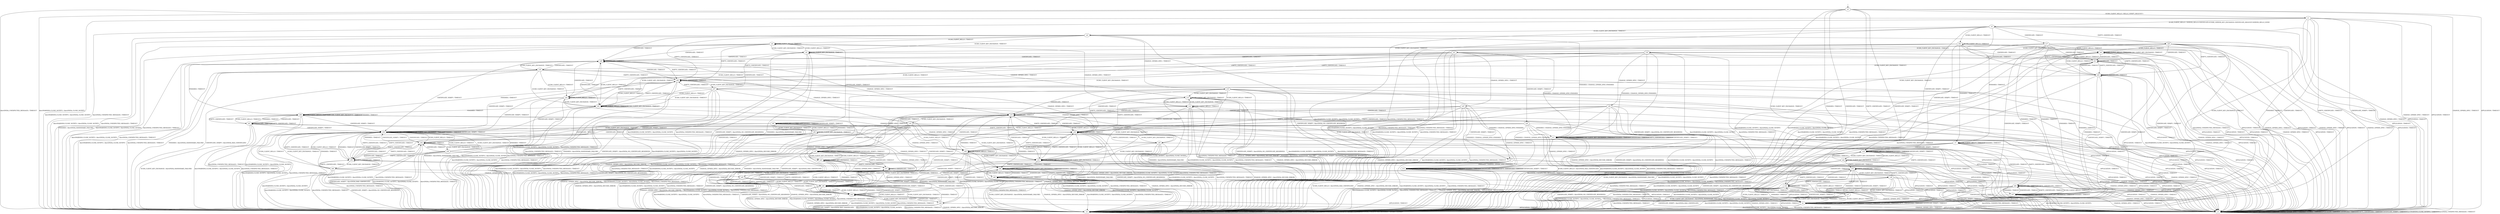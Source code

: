 digraph h8 {
s0 [label="s0"];
s1 [label="s1"];
s2 [label="s2"];
s3 [label="s3"];
s4 [label="s4"];
s5 [label="s5"];
s6 [label="s6"];
s7 [label="s7"];
s17 [label="s17"];
s18 [label="s18"];
s28 [label="s28"];
s62 [label="s62"];
s8 [label="s8"];
s9 [label="s9"];
s10 [label="s10"];
s11 [label="s11"];
s21 [label="s21"];
s22 [label="s22"];
s29 [label="s29"];
s32 [label="s32"];
s33 [label="s33"];
s34 [label="s34"];
s41 [label="s41"];
s47 [label="s47"];
s49 [label="s49"];
s51 [label="s51"];
s63 [label="s63"];
s64 [label="s64"];
s12 [label="s12"];
s13 [label="s13"];
s14 [label="s14"];
s15 [label="s15"];
s24 [label="s24"];
s25 [label="s25"];
s26 [label="s26"];
s30 [label="s30"];
s35 [label="s35"];
s37 [label="s37"];
s38 [label="s38"];
s39 [label="s39"];
s50 [label="s50"];
s52 [label="s52"];
s56 [label="s56"];
s57 [label="s57"];
s16 [label="s16"];
s19 [label="s19"];
s27 [label="s27"];
s31 [label="s31"];
s36 [label="s36"];
s40 [label="s40"];
s46 [label="s46"];
s53 [label="s53"];
s54 [label="s54"];
s55 [label="s55"];
s58 [label="s58"];
s61 [label="s61"];
s20 [label="s20"];
s23 [label="s23"];
s42 [label="s42"];
s43 [label="s43"];
s48 [label="s48"];
s59 [label="s59"];
s60 [label="s60"];
s44 [label="s44"];
s45 [label="s45"];
s0 -> s1 [label="ECDH_CLIENT_HELLO / HELLO_VERIFY_REQUEST+"];
s0 -> s2 [label="ECDH_CLIENT_KEY_EXCHANGE / TIMEOUT"];
s0 -> s3 [label="CHANGE_CIPHER_SPEC / TIMEOUT"];
s0 -> s2 [label="FINISHED / TIMEOUT"];
s0 -> s3 [label="APPLICATION / TIMEOUT"];
s0 -> s2 [label="CERTIFICATE / TIMEOUT"];
s0 -> s2 [label="EMPTY_CERTIFICATE / TIMEOUT"];
s0 -> s2 [label="CERTIFICATE_VERIFY / TIMEOUT"];
s0 -> s4 [label="Alert(WARNING,CLOSE_NOTIFY) / Alert(FATAL,CLOSE_NOTIFY)"];
s0 -> s4 [label="Alert(FATAL,UNEXPECTED_MESSAGE) / TIMEOUT"];
s1 -> s5 [label="ECDH_CLIENT_HELLO / SERVER_HELLO,CERTIFICATE,ECDHE_SERVER_KEY_EXCHANGE,CERTIFICATE_REQUEST,SERVER_HELLO_DONE"];
s1 -> s2 [label="ECDH_CLIENT_KEY_EXCHANGE / TIMEOUT"];
s1 -> s3 [label="CHANGE_CIPHER_SPEC / TIMEOUT"];
s1 -> s2 [label="FINISHED / TIMEOUT"];
s1 -> s3 [label="APPLICATION / TIMEOUT"];
s1 -> s2 [label="CERTIFICATE / TIMEOUT"];
s1 -> s2 [label="EMPTY_CERTIFICATE / TIMEOUT"];
s1 -> s2 [label="CERTIFICATE_VERIFY / TIMEOUT"];
s1 -> s4 [label="Alert(WARNING,CLOSE_NOTIFY) / Alert(FATAL,CLOSE_NOTIFY)"];
s1 -> s4 [label="Alert(FATAL,UNEXPECTED_MESSAGE) / TIMEOUT"];
s2 -> s2 [label="ECDH_CLIENT_HELLO / TIMEOUT"];
s2 -> s2 [label="ECDH_CLIENT_KEY_EXCHANGE / TIMEOUT"];
s2 -> s3 [label="CHANGE_CIPHER_SPEC / TIMEOUT"];
s2 -> s2 [label="FINISHED / TIMEOUT"];
s2 -> s3 [label="APPLICATION / TIMEOUT"];
s2 -> s2 [label="CERTIFICATE / TIMEOUT"];
s2 -> s2 [label="EMPTY_CERTIFICATE / TIMEOUT"];
s2 -> s2 [label="CERTIFICATE_VERIFY / TIMEOUT"];
s2 -> s4 [label="Alert(WARNING,CLOSE_NOTIFY) / Alert(FATAL,CLOSE_NOTIFY)"];
s2 -> s4 [label="Alert(FATAL,UNEXPECTED_MESSAGE) / TIMEOUT"];
s3 -> s3 [label="ECDH_CLIENT_HELLO / TIMEOUT"];
s3 -> s3 [label="ECDH_CLIENT_KEY_EXCHANGE / TIMEOUT"];
s3 -> s3 [label="CHANGE_CIPHER_SPEC / TIMEOUT"];
s3 -> s3 [label="FINISHED / TIMEOUT"];
s3 -> s3 [label="APPLICATION / TIMEOUT"];
s3 -> s3 [label="CERTIFICATE / TIMEOUT"];
s3 -> s3 [label="EMPTY_CERTIFICATE / TIMEOUT"];
s3 -> s3 [label="CERTIFICATE_VERIFY / TIMEOUT"];
s3 -> s3 [label="Alert(WARNING,CLOSE_NOTIFY) / TIMEOUT"];
s3 -> s3 [label="Alert(FATAL,UNEXPECTED_MESSAGE) / TIMEOUT"];
s4 -> s4 [label="ECDH_CLIENT_HELLO / SOCKET_CLOSED"];
s4 -> s4 [label="ECDH_CLIENT_KEY_EXCHANGE / SOCKET_CLOSED"];
s4 -> s4 [label="CHANGE_CIPHER_SPEC / SOCKET_CLOSED"];
s4 -> s4 [label="FINISHED / SOCKET_CLOSED"];
s4 -> s4 [label="APPLICATION / SOCKET_CLOSED"];
s4 -> s4 [label="CERTIFICATE / SOCKET_CLOSED"];
s4 -> s4 [label="EMPTY_CERTIFICATE / SOCKET_CLOSED"];
s4 -> s4 [label="CERTIFICATE_VERIFY / SOCKET_CLOSED"];
s4 -> s4 [label="Alert(WARNING,CLOSE_NOTIFY) / SOCKET_CLOSED"];
s4 -> s4 [label="Alert(FATAL,UNEXPECTED_MESSAGE) / SOCKET_CLOSED"];
s5 -> s62 [label="ECDH_CLIENT_HELLO / TIMEOUT"];
s5 -> s6 [label="ECDH_CLIENT_KEY_EXCHANGE / TIMEOUT"];
s5 -> s3 [label="CHANGE_CIPHER_SPEC / TIMEOUT"];
s5 -> s7 [label="FINISHED / TIMEOUT"];
s5 -> s3 [label="APPLICATION / TIMEOUT"];
s5 -> s17 [label="CERTIFICATE / TIMEOUT"];
s5 -> s28 [label="EMPTY_CERTIFICATE / TIMEOUT"];
s5 -> s18 [label="CERTIFICATE_VERIFY / TIMEOUT"];
s5 -> s4 [label="Alert(WARNING,CLOSE_NOTIFY) / Alert(FATAL,CLOSE_NOTIFY)"];
s5 -> s4 [label="Alert(FATAL,UNEXPECTED_MESSAGE) / TIMEOUT"];
s6 -> s8 [label="ECDH_CLIENT_HELLO / TIMEOUT"];
s6 -> s9 [label="ECDH_CLIENT_KEY_EXCHANGE / TIMEOUT"];
s6 -> s10 [label="CHANGE_CIPHER_SPEC / TIMEOUT"];
s6 -> s11 [label="FINISHED / CHANGE_CIPHER_SPEC,FINISHED"];
s6 -> s3 [label="APPLICATION / TIMEOUT"];
s6 -> s29 [label="CERTIFICATE / TIMEOUT"];
s6 -> s49 [label="EMPTY_CERTIFICATE / TIMEOUT"];
s6 -> s4 [label="CERTIFICATE_VERIFY / Alert(FATAL,NO_CERTIFICATE_RESERVED)"];
s6 -> s4 [label="Alert(WARNING,CLOSE_NOTIFY) / Alert(FATAL,CLOSE_NOTIFY)"];
s6 -> s4 [label="Alert(FATAL,UNEXPECTED_MESSAGE) / TIMEOUT"];
s7 -> s7 [label="ECDH_CLIENT_HELLO / TIMEOUT"];
s7 -> s4 [label="ECDH_CLIENT_KEY_EXCHANGE / Alert(FATAL,HANDSHAKE_FAILURE)"];
s7 -> s3 [label="CHANGE_CIPHER_SPEC / TIMEOUT"];
s7 -> s7 [label="FINISHED / TIMEOUT"];
s7 -> s3 [label="APPLICATION / TIMEOUT"];
s7 -> s64 [label="CERTIFICATE / TIMEOUT"];
s7 -> s64 [label="EMPTY_CERTIFICATE / TIMEOUT"];
s7 -> s18 [label="CERTIFICATE_VERIFY / TIMEOUT"];
s7 -> s4 [label="Alert(WARNING,CLOSE_NOTIFY) / Alert(FATAL,CLOSE_NOTIFY)"];
s7 -> s4 [label="Alert(FATAL,UNEXPECTED_MESSAGE) / TIMEOUT"];
s17 -> s41 [label="ECDH_CLIENT_HELLO / TIMEOUT"];
s17 -> s21 [label="ECDH_CLIENT_KEY_EXCHANGE / TIMEOUT"];
s17 -> s3 [label="CHANGE_CIPHER_SPEC / TIMEOUT"];
s17 -> s47 [label="FINISHED / TIMEOUT"];
s17 -> s3 [label="APPLICATION / TIMEOUT"];
s17 -> s51 [label="CERTIFICATE / TIMEOUT"];
s17 -> s63 [label="EMPTY_CERTIFICATE / TIMEOUT"];
s17 -> s2 [label="CERTIFICATE_VERIFY / TIMEOUT"];
s17 -> s4 [label="Alert(WARNING,CLOSE_NOTIFY) / Alert(FATAL,CLOSE_NOTIFY)"];
s17 -> s4 [label="Alert(FATAL,UNEXPECTED_MESSAGE) / TIMEOUT"];
s18 -> s18 [label="ECDH_CLIENT_HELLO / TIMEOUT"];
s18 -> s22 [label="ECDH_CLIENT_KEY_EXCHANGE / TIMEOUT"];
s18 -> s3 [label="CHANGE_CIPHER_SPEC / TIMEOUT"];
s18 -> s18 [label="FINISHED / TIMEOUT"];
s18 -> s3 [label="APPLICATION / TIMEOUT"];
s18 -> s32 [label="CERTIFICATE / TIMEOUT"];
s18 -> s33 [label="EMPTY_CERTIFICATE / TIMEOUT"];
s18 -> s18 [label="CERTIFICATE_VERIFY / TIMEOUT"];
s18 -> s4 [label="Alert(WARNING,CLOSE_NOTIFY) / Alert(FATAL,CLOSE_NOTIFY)"];
s18 -> s4 [label="Alert(FATAL,UNEXPECTED_MESSAGE) / TIMEOUT"];
s28 -> s41 [label="ECDH_CLIENT_HELLO / TIMEOUT"];
s28 -> s34 [label="ECDH_CLIENT_KEY_EXCHANGE / TIMEOUT"];
s28 -> s3 [label="CHANGE_CIPHER_SPEC / TIMEOUT"];
s28 -> s47 [label="FINISHED / TIMEOUT"];
s28 -> s3 [label="APPLICATION / TIMEOUT"];
s28 -> s51 [label="CERTIFICATE / TIMEOUT"];
s28 -> s63 [label="EMPTY_CERTIFICATE / TIMEOUT"];
s28 -> s2 [label="CERTIFICATE_VERIFY / TIMEOUT"];
s28 -> s4 [label="Alert(WARNING,CLOSE_NOTIFY) / Alert(FATAL,CLOSE_NOTIFY)"];
s28 -> s4 [label="Alert(FATAL,UNEXPECTED_MESSAGE) / TIMEOUT"];
s62 -> s62 [label="ECDH_CLIENT_HELLO / TIMEOUT"];
s62 -> s9 [label="ECDH_CLIENT_KEY_EXCHANGE / TIMEOUT"];
s62 -> s3 [label="CHANGE_CIPHER_SPEC / TIMEOUT"];
s62 -> s7 [label="FINISHED / TIMEOUT"];
s62 -> s3 [label="APPLICATION / TIMEOUT"];
s62 -> s51 [label="CERTIFICATE / TIMEOUT"];
s62 -> s63 [label="EMPTY_CERTIFICATE / TIMEOUT"];
s62 -> s18 [label="CERTIFICATE_VERIFY / TIMEOUT"];
s62 -> s4 [label="Alert(WARNING,CLOSE_NOTIFY) / Alert(FATAL,CLOSE_NOTIFY)"];
s62 -> s4 [label="Alert(FATAL,UNEXPECTED_MESSAGE) / TIMEOUT"];
s8 -> s8 [label="ECDH_CLIENT_HELLO / TIMEOUT"];
s8 -> s9 [label="ECDH_CLIENT_KEY_EXCHANGE / TIMEOUT"];
s8 -> s12 [label="CHANGE_CIPHER_SPEC / TIMEOUT"];
s8 -> s4 [label="FINISHED / Alert(FATAL,HANDSHAKE_FAILURE)"];
s8 -> s3 [label="APPLICATION / TIMEOUT"];
s8 -> s29 [label="CERTIFICATE / TIMEOUT"];
s8 -> s49 [label="EMPTY_CERTIFICATE / TIMEOUT"];
s8 -> s50 [label="CERTIFICATE_VERIFY / TIMEOUT"];
s8 -> s4 [label="Alert(WARNING,CLOSE_NOTIFY) / Alert(FATAL,CLOSE_NOTIFY)"];
s8 -> s4 [label="Alert(FATAL,UNEXPECTED_MESSAGE) / TIMEOUT"];
s9 -> s8 [label="ECDH_CLIENT_HELLO / TIMEOUT"];
s9 -> s9 [label="ECDH_CLIENT_KEY_EXCHANGE / TIMEOUT"];
s9 -> s13 [label="CHANGE_CIPHER_SPEC / TIMEOUT"];
s9 -> s4 [label="FINISHED / Alert(FATAL,HANDSHAKE_FAILURE)"];
s9 -> s3 [label="APPLICATION / TIMEOUT"];
s9 -> s29 [label="CERTIFICATE / TIMEOUT"];
s9 -> s49 [label="EMPTY_CERTIFICATE / TIMEOUT"];
s9 -> s4 [label="CERTIFICATE_VERIFY / Alert(FATAL,NO_CERTIFICATE_RESERVED)"];
s9 -> s4 [label="Alert(WARNING,CLOSE_NOTIFY) / Alert(FATAL,CLOSE_NOTIFY)"];
s9 -> s4 [label="Alert(FATAL,UNEXPECTED_MESSAGE) / TIMEOUT"];
s10 -> s12 [label="ECDH_CLIENT_HELLO / TIMEOUT"];
s10 -> s13 [label="ECDH_CLIENT_KEY_EXCHANGE / TIMEOUT"];
s10 -> s4 [label="CHANGE_CIPHER_SPEC / Alert(FATAL,DECODE_ERROR)"];
s10 -> s14 [label="FINISHED / CHANGE_CIPHER_SPEC,FINISHED"];
s10 -> s3 [label="APPLICATION / TIMEOUT"];
s10 -> s15 [label="CERTIFICATE / TIMEOUT"];
s10 -> s30 [label="EMPTY_CERTIFICATE / TIMEOUT"];
s10 -> s4 [label="CERTIFICATE_VERIFY / Alert(FATAL,NO_CERTIFICATE_RESERVED)"];
s10 -> s4 [label="Alert(WARNING,CLOSE_NOTIFY) / Alert(FATAL,CLOSE_NOTIFY)"];
s10 -> s4 [label="Alert(FATAL,UNEXPECTED_MESSAGE) / TIMEOUT"];
s11 -> s11 [label="ECDH_CLIENT_HELLO / TIMEOUT"];
s11 -> s11 [label="ECDH_CLIENT_KEY_EXCHANGE / TIMEOUT"];
s11 -> s14 [label="CHANGE_CIPHER_SPEC / TIMEOUT"];
s11 -> s11 [label="FINISHED / TIMEOUT"];
s11 -> s4 [label="APPLICATION / APPLICATION"];
s11 -> s11 [label="CERTIFICATE / TIMEOUT"];
s11 -> s11 [label="EMPTY_CERTIFICATE / TIMEOUT"];
s11 -> s11 [label="CERTIFICATE_VERIFY / TIMEOUT"];
s11 -> s4 [label="Alert(WARNING,CLOSE_NOTIFY) / Alert(FATAL,CLOSE_NOTIFY)"];
s11 -> s4 [label="Alert(FATAL,UNEXPECTED_MESSAGE) / TIMEOUT"];
s21 -> s24 [label="ECDH_CLIENT_HELLO / TIMEOUT"];
s21 -> s52 [label="ECDH_CLIENT_KEY_EXCHANGE / TIMEOUT"];
s21 -> s25 [label="CHANGE_CIPHER_SPEC / TIMEOUT"];
s21 -> s11 [label="FINISHED / CHANGE_CIPHER_SPEC,FINISHED"];
s21 -> s3 [label="APPLICATION / TIMEOUT"];
s21 -> s29 [label="CERTIFICATE / TIMEOUT"];
s21 -> s49 [label="EMPTY_CERTIFICATE / TIMEOUT"];
s21 -> s26 [label="CERTIFICATE_VERIFY / TIMEOUT"];
s21 -> s4 [label="Alert(WARNING,CLOSE_NOTIFY) / Alert(FATAL,CLOSE_NOTIFY)"];
s21 -> s4 [label="Alert(FATAL,UNEXPECTED_MESSAGE) / TIMEOUT"];
s22 -> s18 [label="ECDH_CLIENT_HELLO / TIMEOUT"];
s22 -> s22 [label="ECDH_CLIENT_KEY_EXCHANGE / TIMEOUT"];
s22 -> s3 [label="CHANGE_CIPHER_SPEC / TIMEOUT"];
s22 -> s18 [label="FINISHED / TIMEOUT"];
s22 -> s3 [label="APPLICATION / TIMEOUT"];
s22 -> s32 [label="CERTIFICATE / TIMEOUT"];
s22 -> s33 [label="EMPTY_CERTIFICATE / TIMEOUT"];
s22 -> s4 [label="CERTIFICATE_VERIFY / Alert(FATAL,NO_CERTIFICATE_RESERVED)"];
s22 -> s4 [label="Alert(WARNING,CLOSE_NOTIFY) / Alert(FATAL,CLOSE_NOTIFY)"];
s22 -> s4 [label="Alert(FATAL,UNEXPECTED_MESSAGE) / TIMEOUT"];
s29 -> s52 [label="ECDH_CLIENT_HELLO / TIMEOUT"];
s29 -> s35 [label="ECDH_CLIENT_KEY_EXCHANGE / TIMEOUT"];
s29 -> s15 [label="CHANGE_CIPHER_SPEC / TIMEOUT"];
s29 -> s56 [label="FINISHED / TIMEOUT"];
s29 -> s3 [label="APPLICATION / TIMEOUT"];
s29 -> s29 [label="CERTIFICATE / TIMEOUT"];
s29 -> s49 [label="EMPTY_CERTIFICATE / TIMEOUT"];
s29 -> s53 [label="CERTIFICATE_VERIFY / TIMEOUT"];
s29 -> s4 [label="Alert(WARNING,CLOSE_NOTIFY) / Alert(FATAL,CLOSE_NOTIFY)"];
s29 -> s4 [label="Alert(FATAL,UNEXPECTED_MESSAGE) / TIMEOUT"];
s32 -> s2 [label="ECDH_CLIENT_HELLO / TIMEOUT"];
s32 -> s37 [label="ECDH_CLIENT_KEY_EXCHANGE / TIMEOUT"];
s32 -> s3 [label="CHANGE_CIPHER_SPEC / TIMEOUT"];
s32 -> s2 [label="FINISHED / TIMEOUT"];
s32 -> s3 [label="APPLICATION / TIMEOUT"];
s32 -> s32 [label="CERTIFICATE / TIMEOUT"];
s32 -> s33 [label="EMPTY_CERTIFICATE / TIMEOUT"];
s32 -> s2 [label="CERTIFICATE_VERIFY / TIMEOUT"];
s32 -> s4 [label="Alert(WARNING,CLOSE_NOTIFY) / Alert(FATAL,CLOSE_NOTIFY)"];
s32 -> s4 [label="Alert(FATAL,UNEXPECTED_MESSAGE) / TIMEOUT"];
s33 -> s2 [label="ECDH_CLIENT_HELLO / TIMEOUT"];
s33 -> s38 [label="ECDH_CLIENT_KEY_EXCHANGE / TIMEOUT"];
s33 -> s3 [label="CHANGE_CIPHER_SPEC / TIMEOUT"];
s33 -> s2 [label="FINISHED / TIMEOUT"];
s33 -> s3 [label="APPLICATION / TIMEOUT"];
s33 -> s32 [label="CERTIFICATE / TIMEOUT"];
s33 -> s33 [label="EMPTY_CERTIFICATE / TIMEOUT"];
s33 -> s2 [label="CERTIFICATE_VERIFY / TIMEOUT"];
s33 -> s4 [label="Alert(WARNING,CLOSE_NOTIFY) / Alert(FATAL,CLOSE_NOTIFY)"];
s33 -> s4 [label="Alert(FATAL,UNEXPECTED_MESSAGE) / TIMEOUT"];
s34 -> s24 [label="ECDH_CLIENT_HELLO / TIMEOUT"];
s34 -> s52 [label="ECDH_CLIENT_KEY_EXCHANGE / TIMEOUT"];
s34 -> s39 [label="CHANGE_CIPHER_SPEC / TIMEOUT"];
s34 -> s11 [label="FINISHED / CHANGE_CIPHER_SPEC,FINISHED"];
s34 -> s3 [label="APPLICATION / TIMEOUT"];
s34 -> s29 [label="CERTIFICATE / TIMEOUT"];
s34 -> s49 [label="EMPTY_CERTIFICATE / TIMEOUT"];
s34 -> s4 [label="CERTIFICATE_VERIFY / Alert(FATAL,NO_CERTIFICATE_RESERVED)"];
s34 -> s4 [label="Alert(WARNING,CLOSE_NOTIFY) / Alert(FATAL,CLOSE_NOTIFY)"];
s34 -> s4 [label="Alert(FATAL,UNEXPECTED_MESSAGE) / TIMEOUT"];
s41 -> s41 [label="ECDH_CLIENT_HELLO / TIMEOUT"];
s41 -> s41 [label="ECDH_CLIENT_KEY_EXCHANGE / TIMEOUT"];
s41 -> s3 [label="CHANGE_CIPHER_SPEC / TIMEOUT"];
s41 -> s47 [label="FINISHED / TIMEOUT"];
s41 -> s3 [label="APPLICATION / TIMEOUT"];
s41 -> s51 [label="CERTIFICATE / TIMEOUT"];
s41 -> s63 [label="EMPTY_CERTIFICATE / TIMEOUT"];
s41 -> s2 [label="CERTIFICATE_VERIFY / TIMEOUT"];
s41 -> s4 [label="Alert(WARNING,CLOSE_NOTIFY) / Alert(FATAL,CLOSE_NOTIFY)"];
s41 -> s4 [label="Alert(FATAL,UNEXPECTED_MESSAGE) / TIMEOUT"];
s47 -> s47 [label="ECDH_CLIENT_HELLO / TIMEOUT"];
s47 -> s47 [label="ECDH_CLIENT_KEY_EXCHANGE / TIMEOUT"];
s47 -> s3 [label="CHANGE_CIPHER_SPEC / TIMEOUT"];
s47 -> s47 [label="FINISHED / TIMEOUT"];
s47 -> s3 [label="APPLICATION / TIMEOUT"];
s47 -> s64 [label="CERTIFICATE / TIMEOUT"];
s47 -> s64 [label="EMPTY_CERTIFICATE / TIMEOUT"];
s47 -> s2 [label="CERTIFICATE_VERIFY / TIMEOUT"];
s47 -> s4 [label="Alert(WARNING,CLOSE_NOTIFY) / Alert(FATAL,CLOSE_NOTIFY)"];
s47 -> s4 [label="Alert(FATAL,UNEXPECTED_MESSAGE) / TIMEOUT"];
s49 -> s52 [label="ECDH_CLIENT_HELLO / TIMEOUT"];
s49 -> s57 [label="ECDH_CLIENT_KEY_EXCHANGE / TIMEOUT"];
s49 -> s30 [label="CHANGE_CIPHER_SPEC / TIMEOUT"];
s49 -> s56 [label="FINISHED / TIMEOUT"];
s49 -> s3 [label="APPLICATION / TIMEOUT"];
s49 -> s29 [label="CERTIFICATE / TIMEOUT"];
s49 -> s49 [label="EMPTY_CERTIFICATE / TIMEOUT"];
s49 -> s53 [label="CERTIFICATE_VERIFY / TIMEOUT"];
s49 -> s4 [label="Alert(WARNING,CLOSE_NOTIFY) / Alert(FATAL,CLOSE_NOTIFY)"];
s49 -> s4 [label="Alert(FATAL,UNEXPECTED_MESSAGE) / TIMEOUT"];
s51 -> s41 [label="ECDH_CLIENT_HELLO / TIMEOUT"];
s51 -> s35 [label="ECDH_CLIENT_KEY_EXCHANGE / TIMEOUT"];
s51 -> s3 [label="CHANGE_CIPHER_SPEC / TIMEOUT"];
s51 -> s47 [label="FINISHED / TIMEOUT"];
s51 -> s3 [label="APPLICATION / TIMEOUT"];
s51 -> s51 [label="CERTIFICATE / TIMEOUT"];
s51 -> s63 [label="EMPTY_CERTIFICATE / TIMEOUT"];
s51 -> s2 [label="CERTIFICATE_VERIFY / TIMEOUT"];
s51 -> s4 [label="Alert(WARNING,CLOSE_NOTIFY) / Alert(FATAL,CLOSE_NOTIFY)"];
s51 -> s4 [label="Alert(FATAL,UNEXPECTED_MESSAGE) / TIMEOUT"];
s63 -> s41 [label="ECDH_CLIENT_HELLO / TIMEOUT"];
s63 -> s57 [label="ECDH_CLIENT_KEY_EXCHANGE / TIMEOUT"];
s63 -> s3 [label="CHANGE_CIPHER_SPEC / TIMEOUT"];
s63 -> s47 [label="FINISHED / TIMEOUT"];
s63 -> s3 [label="APPLICATION / TIMEOUT"];
s63 -> s51 [label="CERTIFICATE / TIMEOUT"];
s63 -> s63 [label="EMPTY_CERTIFICATE / TIMEOUT"];
s63 -> s2 [label="CERTIFICATE_VERIFY / TIMEOUT"];
s63 -> s4 [label="Alert(WARNING,CLOSE_NOTIFY) / Alert(FATAL,CLOSE_NOTIFY)"];
s63 -> s4 [label="Alert(FATAL,UNEXPECTED_MESSAGE) / TIMEOUT"];
s64 -> s47 [label="ECDH_CLIENT_HELLO / TIMEOUT"];
s64 -> s4 [label="ECDH_CLIENT_KEY_EXCHANGE / Alert(FATAL,HANDSHAKE_FAILURE)"];
s64 -> s3 [label="CHANGE_CIPHER_SPEC / TIMEOUT"];
s64 -> s47 [label="FINISHED / TIMEOUT"];
s64 -> s3 [label="APPLICATION / TIMEOUT"];
s64 -> s64 [label="CERTIFICATE / TIMEOUT"];
s64 -> s64 [label="EMPTY_CERTIFICATE / TIMEOUT"];
s64 -> s2 [label="CERTIFICATE_VERIFY / TIMEOUT"];
s64 -> s4 [label="Alert(WARNING,CLOSE_NOTIFY) / Alert(FATAL,CLOSE_NOTIFY)"];
s64 -> s4 [label="Alert(FATAL,UNEXPECTED_MESSAGE) / TIMEOUT"];
s12 -> s12 [label="ECDH_CLIENT_HELLO / TIMEOUT"];
s12 -> s13 [label="ECDH_CLIENT_KEY_EXCHANGE / TIMEOUT"];
s12 -> s4 [label="CHANGE_CIPHER_SPEC / Alert(FATAL,DECODE_ERROR)"];
s12 -> s4 [label="FINISHED / Alert(FATAL,HANDSHAKE_FAILURE)"];
s12 -> s3 [label="APPLICATION / TIMEOUT"];
s12 -> s15 [label="CERTIFICATE / TIMEOUT"];
s12 -> s30 [label="EMPTY_CERTIFICATE / TIMEOUT"];
s12 -> s19 [label="CERTIFICATE_VERIFY / TIMEOUT"];
s12 -> s4 [label="Alert(WARNING,CLOSE_NOTIFY) / Alert(FATAL,CLOSE_NOTIFY)"];
s12 -> s4 [label="Alert(FATAL,UNEXPECTED_MESSAGE) / TIMEOUT"];
s13 -> s12 [label="ECDH_CLIENT_HELLO / TIMEOUT"];
s13 -> s13 [label="ECDH_CLIENT_KEY_EXCHANGE / TIMEOUT"];
s13 -> s4 [label="CHANGE_CIPHER_SPEC / Alert(FATAL,DECODE_ERROR)"];
s13 -> s4 [label="FINISHED / Alert(FATAL,HANDSHAKE_FAILURE)"];
s13 -> s3 [label="APPLICATION / TIMEOUT"];
s13 -> s15 [label="CERTIFICATE / TIMEOUT"];
s13 -> s30 [label="EMPTY_CERTIFICATE / TIMEOUT"];
s13 -> s4 [label="CERTIFICATE_VERIFY / Alert(FATAL,NO_CERTIFICATE_RESERVED)"];
s13 -> s4 [label="Alert(WARNING,CLOSE_NOTIFY) / Alert(FATAL,CLOSE_NOTIFY)"];
s13 -> s4 [label="Alert(FATAL,UNEXPECTED_MESSAGE) / TIMEOUT"];
s14 -> s14 [label="ECDH_CLIENT_HELLO / TIMEOUT"];
s14 -> s14 [label="ECDH_CLIENT_KEY_EXCHANGE / TIMEOUT"];
s14 -> s4 [label="CHANGE_CIPHER_SPEC / Alert(FATAL,DECODE_ERROR)"];
s14 -> s14 [label="FINISHED / TIMEOUT"];
s14 -> s4 [label="APPLICATION / APPLICATION"];
s14 -> s14 [label="CERTIFICATE / TIMEOUT"];
s14 -> s14 [label="EMPTY_CERTIFICATE / TIMEOUT"];
s14 -> s14 [label="CERTIFICATE_VERIFY / TIMEOUT"];
s14 -> s4 [label="Alert(WARNING,CLOSE_NOTIFY) / Alert(FATAL,CLOSE_NOTIFY)"];
s14 -> s4 [label="Alert(FATAL,UNEXPECTED_MESSAGE) / TIMEOUT"];
s15 -> s31 [label="ECDH_CLIENT_HELLO / TIMEOUT"];
s15 -> s16 [label="ECDH_CLIENT_KEY_EXCHANGE / TIMEOUT"];
s15 -> s4 [label="CHANGE_CIPHER_SPEC / Alert(FATAL,DECODE_ERROR)"];
s15 -> s46 [label="FINISHED / TIMEOUT"];
s15 -> s3 [label="APPLICATION / TIMEOUT"];
s15 -> s15 [label="CERTIFICATE / TIMEOUT"];
s15 -> s30 [label="EMPTY_CERTIFICATE / TIMEOUT"];
s15 -> s40 [label="CERTIFICATE_VERIFY / TIMEOUT"];
s15 -> s4 [label="Alert(WARNING,CLOSE_NOTIFY) / Alert(FATAL,CLOSE_NOTIFY)"];
s15 -> s4 [label="Alert(FATAL,UNEXPECTED_MESSAGE) / TIMEOUT"];
s24 -> s24 [label="ECDH_CLIENT_HELLO / TIMEOUT"];
s24 -> s52 [label="ECDH_CLIENT_KEY_EXCHANGE / TIMEOUT"];
s24 -> s20 [label="CHANGE_CIPHER_SPEC / TIMEOUT"];
s24 -> s4 [label="FINISHED / Alert(FATAL,HANDSHAKE_FAILURE)"];
s24 -> s3 [label="APPLICATION / TIMEOUT"];
s24 -> s29 [label="CERTIFICATE / TIMEOUT"];
s24 -> s49 [label="EMPTY_CERTIFICATE / TIMEOUT"];
s24 -> s53 [label="CERTIFICATE_VERIFY / TIMEOUT"];
s24 -> s4 [label="Alert(WARNING,CLOSE_NOTIFY) / Alert(FATAL,CLOSE_NOTIFY)"];
s24 -> s4 [label="Alert(FATAL,UNEXPECTED_MESSAGE) / TIMEOUT"];
s25 -> s20 [label="ECDH_CLIENT_HELLO / TIMEOUT"];
s25 -> s31 [label="ECDH_CLIENT_KEY_EXCHANGE / TIMEOUT"];
s25 -> s4 [label="CHANGE_CIPHER_SPEC / Alert(FATAL,DECODE_ERROR)"];
s25 -> s14 [label="FINISHED / CHANGE_CIPHER_SPEC,FINISHED"];
s25 -> s3 [label="APPLICATION / TIMEOUT"];
s25 -> s15 [label="CERTIFICATE / TIMEOUT"];
s25 -> s30 [label="EMPTY_CERTIFICATE / TIMEOUT"];
s25 -> s27 [label="CERTIFICATE_VERIFY / TIMEOUT"];
s25 -> s4 [label="Alert(WARNING,CLOSE_NOTIFY) / Alert(FATAL,CLOSE_NOTIFY)"];
s25 -> s4 [label="Alert(FATAL,UNEXPECTED_MESSAGE) / TIMEOUT"];
s26 -> s4 [label="ECDH_CLIENT_HELLO / Alert(FATAL,BAD_CERTIFICATE)"];
s26 -> s53 [label="ECDH_CLIENT_KEY_EXCHANGE / TIMEOUT"];
s26 -> s27 [label="CHANGE_CIPHER_SPEC / TIMEOUT"];
s26 -> s11 [label="FINISHED / CHANGE_CIPHER_SPEC,FINISHED"];
s26 -> s3 [label="APPLICATION / TIMEOUT"];
s26 -> s54 [label="CERTIFICATE / TIMEOUT"];
s26 -> s55 [label="EMPTY_CERTIFICATE / TIMEOUT"];
s26 -> s53 [label="CERTIFICATE_VERIFY / TIMEOUT"];
s26 -> s4 [label="Alert(WARNING,CLOSE_NOTIFY) / Alert(FATAL,CLOSE_NOTIFY)"];
s26 -> s4 [label="Alert(FATAL,UNEXPECTED_MESSAGE) / TIMEOUT"];
s30 -> s31 [label="ECDH_CLIENT_HELLO / TIMEOUT"];
s30 -> s36 [label="ECDH_CLIENT_KEY_EXCHANGE / TIMEOUT"];
s30 -> s4 [label="CHANGE_CIPHER_SPEC / Alert(FATAL,DECODE_ERROR)"];
s30 -> s46 [label="FINISHED / TIMEOUT"];
s30 -> s3 [label="APPLICATION / TIMEOUT"];
s30 -> s15 [label="CERTIFICATE / TIMEOUT"];
s30 -> s30 [label="EMPTY_CERTIFICATE / TIMEOUT"];
s30 -> s40 [label="CERTIFICATE_VERIFY / TIMEOUT"];
s30 -> s4 [label="Alert(WARNING,CLOSE_NOTIFY) / Alert(FATAL,CLOSE_NOTIFY)"];
s30 -> s4 [label="Alert(FATAL,UNEXPECTED_MESSAGE) / TIMEOUT"];
s35 -> s24 [label="ECDH_CLIENT_HELLO / TIMEOUT"];
s35 -> s52 [label="ECDH_CLIENT_KEY_EXCHANGE / TIMEOUT"];
s35 -> s16 [label="CHANGE_CIPHER_SPEC / TIMEOUT"];
s35 -> s4 [label="FINISHED / Alert(FATAL,HANDSHAKE_FAILURE)"];
s35 -> s3 [label="APPLICATION / TIMEOUT"];
s35 -> s29 [label="CERTIFICATE / TIMEOUT"];
s35 -> s49 [label="EMPTY_CERTIFICATE / TIMEOUT"];
s35 -> s4 [label="CERTIFICATE_VERIFY / Alert(FATAL,BAD_CERTIFICATE)"];
s35 -> s4 [label="Alert(WARNING,CLOSE_NOTIFY) / Alert(FATAL,CLOSE_NOTIFY)"];
s35 -> s4 [label="Alert(FATAL,UNEXPECTED_MESSAGE) / TIMEOUT"];
s37 -> s2 [label="ECDH_CLIENT_HELLO / TIMEOUT"];
s37 -> s2 [label="ECDH_CLIENT_KEY_EXCHANGE / TIMEOUT"];
s37 -> s3 [label="CHANGE_CIPHER_SPEC / TIMEOUT"];
s37 -> s2 [label="FINISHED / TIMEOUT"];
s37 -> s3 [label="APPLICATION / TIMEOUT"];
s37 -> s32 [label="CERTIFICATE / TIMEOUT"];
s37 -> s33 [label="EMPTY_CERTIFICATE / TIMEOUT"];
s37 -> s4 [label="CERTIFICATE_VERIFY / Alert(FATAL,BAD_CERTIFICATE)"];
s37 -> s4 [label="Alert(WARNING,CLOSE_NOTIFY) / Alert(FATAL,CLOSE_NOTIFY)"];
s37 -> s4 [label="Alert(FATAL,UNEXPECTED_MESSAGE) / TIMEOUT"];
s38 -> s2 [label="ECDH_CLIENT_HELLO / TIMEOUT"];
s38 -> s2 [label="ECDH_CLIENT_KEY_EXCHANGE / TIMEOUT"];
s38 -> s3 [label="CHANGE_CIPHER_SPEC / TIMEOUT"];
s38 -> s2 [label="FINISHED / TIMEOUT"];
s38 -> s3 [label="APPLICATION / TIMEOUT"];
s38 -> s32 [label="CERTIFICATE / TIMEOUT"];
s38 -> s33 [label="EMPTY_CERTIFICATE / TIMEOUT"];
s38 -> s4 [label="CERTIFICATE_VERIFY / Alert(FATAL,NO_CERTIFICATE_RESERVED)"];
s38 -> s4 [label="Alert(WARNING,CLOSE_NOTIFY) / Alert(FATAL,CLOSE_NOTIFY)"];
s38 -> s4 [label="Alert(FATAL,UNEXPECTED_MESSAGE) / TIMEOUT"];
s39 -> s20 [label="ECDH_CLIENT_HELLO / TIMEOUT"];
s39 -> s31 [label="ECDH_CLIENT_KEY_EXCHANGE / TIMEOUT"];
s39 -> s4 [label="CHANGE_CIPHER_SPEC / Alert(FATAL,DECODE_ERROR)"];
s39 -> s14 [label="FINISHED / CHANGE_CIPHER_SPEC,FINISHED"];
s39 -> s3 [label="APPLICATION / TIMEOUT"];
s39 -> s15 [label="CERTIFICATE / TIMEOUT"];
s39 -> s30 [label="EMPTY_CERTIFICATE / TIMEOUT"];
s39 -> s4 [label="CERTIFICATE_VERIFY / Alert(FATAL,NO_CERTIFICATE_RESERVED)"];
s39 -> s4 [label="Alert(WARNING,CLOSE_NOTIFY) / Alert(FATAL,CLOSE_NOTIFY)"];
s39 -> s4 [label="Alert(FATAL,UNEXPECTED_MESSAGE) / TIMEOUT"];
s50 -> s50 [label="ECDH_CLIENT_HELLO / TIMEOUT"];
s50 -> s58 [label="ECDH_CLIENT_KEY_EXCHANGE / TIMEOUT"];
s50 -> s19 [label="CHANGE_CIPHER_SPEC / TIMEOUT"];
s50 -> s50 [label="FINISHED / TIMEOUT"];
s50 -> s3 [label="APPLICATION / TIMEOUT"];
s50 -> s54 [label="CERTIFICATE / TIMEOUT"];
s50 -> s55 [label="EMPTY_CERTIFICATE / TIMEOUT"];
s50 -> s50 [label="CERTIFICATE_VERIFY / TIMEOUT"];
s50 -> s4 [label="Alert(WARNING,CLOSE_NOTIFY) / Alert(FATAL,CLOSE_NOTIFY)"];
s50 -> s4 [label="Alert(FATAL,UNEXPECTED_MESSAGE) / TIMEOUT"];
s52 -> s52 [label="ECDH_CLIENT_HELLO / TIMEOUT"];
s52 -> s52 [label="ECDH_CLIENT_KEY_EXCHANGE / TIMEOUT"];
s52 -> s31 [label="CHANGE_CIPHER_SPEC / TIMEOUT"];
s52 -> s56 [label="FINISHED / TIMEOUT"];
s52 -> s3 [label="APPLICATION / TIMEOUT"];
s52 -> s29 [label="CERTIFICATE / TIMEOUT"];
s52 -> s49 [label="EMPTY_CERTIFICATE / TIMEOUT"];
s52 -> s53 [label="CERTIFICATE_VERIFY / TIMEOUT"];
s52 -> s4 [label="Alert(WARNING,CLOSE_NOTIFY) / Alert(FATAL,CLOSE_NOTIFY)"];
s52 -> s4 [label="Alert(FATAL,UNEXPECTED_MESSAGE) / TIMEOUT"];
s56 -> s56 [label="ECDH_CLIENT_HELLO / TIMEOUT"];
s56 -> s56 [label="ECDH_CLIENT_KEY_EXCHANGE / TIMEOUT"];
s56 -> s46 [label="CHANGE_CIPHER_SPEC / TIMEOUT"];
s56 -> s56 [label="FINISHED / TIMEOUT"];
s56 -> s3 [label="APPLICATION / TIMEOUT"];
s56 -> s61 [label="CERTIFICATE / TIMEOUT"];
s56 -> s61 [label="EMPTY_CERTIFICATE / TIMEOUT"];
s56 -> s53 [label="CERTIFICATE_VERIFY / TIMEOUT"];
s56 -> s4 [label="Alert(WARNING,CLOSE_NOTIFY) / Alert(FATAL,CLOSE_NOTIFY)"];
s56 -> s4 [label="Alert(FATAL,UNEXPECTED_MESSAGE) / TIMEOUT"];
s57 -> s24 [label="ECDH_CLIENT_HELLO / TIMEOUT"];
s57 -> s52 [label="ECDH_CLIENT_KEY_EXCHANGE / TIMEOUT"];
s57 -> s36 [label="CHANGE_CIPHER_SPEC / TIMEOUT"];
s57 -> s4 [label="FINISHED / Alert(FATAL,HANDSHAKE_FAILURE)"];
s57 -> s3 [label="APPLICATION / TIMEOUT"];
s57 -> s29 [label="CERTIFICATE / TIMEOUT"];
s57 -> s49 [label="EMPTY_CERTIFICATE / TIMEOUT"];
s57 -> s4 [label="CERTIFICATE_VERIFY / Alert(FATAL,NO_CERTIFICATE_RESERVED)"];
s57 -> s4 [label="Alert(WARNING,CLOSE_NOTIFY) / Alert(FATAL,CLOSE_NOTIFY)"];
s57 -> s4 [label="Alert(FATAL,UNEXPECTED_MESSAGE) / TIMEOUT"];
s16 -> s20 [label="ECDH_CLIENT_HELLO / TIMEOUT"];
s16 -> s31 [label="ECDH_CLIENT_KEY_EXCHANGE / TIMEOUT"];
s16 -> s4 [label="CHANGE_CIPHER_SPEC / Alert(FATAL,DECODE_ERROR)"];
s16 -> s4 [label="FINISHED / Alert(FATAL,HANDSHAKE_FAILURE)"];
s16 -> s3 [label="APPLICATION / TIMEOUT"];
s16 -> s15 [label="CERTIFICATE / TIMEOUT"];
s16 -> s30 [label="EMPTY_CERTIFICATE / TIMEOUT"];
s16 -> s4 [label="CERTIFICATE_VERIFY / Alert(FATAL,BAD_CERTIFICATE)"];
s16 -> s4 [label="Alert(WARNING,CLOSE_NOTIFY) / Alert(FATAL,CLOSE_NOTIFY)"];
s16 -> s4 [label="Alert(FATAL,UNEXPECTED_MESSAGE) / TIMEOUT"];
s19 -> s19 [label="ECDH_CLIENT_HELLO / TIMEOUT"];
s19 -> s23 [label="ECDH_CLIENT_KEY_EXCHANGE / TIMEOUT"];
s19 -> s4 [label="CHANGE_CIPHER_SPEC / Alert(FATAL,DECODE_ERROR)"];
s19 -> s19 [label="FINISHED / TIMEOUT"];
s19 -> s3 [label="APPLICATION / TIMEOUT"];
s19 -> s42 [label="CERTIFICATE / TIMEOUT"];
s19 -> s43 [label="EMPTY_CERTIFICATE / TIMEOUT"];
s19 -> s19 [label="CERTIFICATE_VERIFY / TIMEOUT"];
s19 -> s4 [label="Alert(WARNING,CLOSE_NOTIFY) / Alert(FATAL,CLOSE_NOTIFY)"];
s19 -> s4 [label="Alert(FATAL,UNEXPECTED_MESSAGE) / TIMEOUT"];
s27 -> s4 [label="ECDH_CLIENT_HELLO / Alert(FATAL,BAD_CERTIFICATE)"];
s27 -> s40 [label="ECDH_CLIENT_KEY_EXCHANGE / TIMEOUT"];
s27 -> s4 [label="CHANGE_CIPHER_SPEC / Alert(FATAL,DECODE_ERROR)"];
s27 -> s14 [label="FINISHED / CHANGE_CIPHER_SPEC,FINISHED"];
s27 -> s3 [label="APPLICATION / TIMEOUT"];
s27 -> s42 [label="CERTIFICATE / TIMEOUT"];
s27 -> s43 [label="EMPTY_CERTIFICATE / TIMEOUT"];
s27 -> s40 [label="CERTIFICATE_VERIFY / TIMEOUT"];
s27 -> s4 [label="Alert(WARNING,CLOSE_NOTIFY) / Alert(FATAL,CLOSE_NOTIFY)"];
s27 -> s4 [label="Alert(FATAL,UNEXPECTED_MESSAGE) / TIMEOUT"];
s31 -> s31 [label="ECDH_CLIENT_HELLO / TIMEOUT"];
s31 -> s31 [label="ECDH_CLIENT_KEY_EXCHANGE / TIMEOUT"];
s31 -> s4 [label="CHANGE_CIPHER_SPEC / Alert(FATAL,DECODE_ERROR)"];
s31 -> s46 [label="FINISHED / TIMEOUT"];
s31 -> s3 [label="APPLICATION / TIMEOUT"];
s31 -> s15 [label="CERTIFICATE / TIMEOUT"];
s31 -> s30 [label="EMPTY_CERTIFICATE / TIMEOUT"];
s31 -> s40 [label="CERTIFICATE_VERIFY / TIMEOUT"];
s31 -> s4 [label="Alert(WARNING,CLOSE_NOTIFY) / Alert(FATAL,CLOSE_NOTIFY)"];
s31 -> s4 [label="Alert(FATAL,UNEXPECTED_MESSAGE) / TIMEOUT"];
s36 -> s20 [label="ECDH_CLIENT_HELLO / TIMEOUT"];
s36 -> s31 [label="ECDH_CLIENT_KEY_EXCHANGE / TIMEOUT"];
s36 -> s4 [label="CHANGE_CIPHER_SPEC / Alert(FATAL,DECODE_ERROR)"];
s36 -> s4 [label="FINISHED / Alert(FATAL,HANDSHAKE_FAILURE)"];
s36 -> s3 [label="APPLICATION / TIMEOUT"];
s36 -> s15 [label="CERTIFICATE / TIMEOUT"];
s36 -> s30 [label="EMPTY_CERTIFICATE / TIMEOUT"];
s36 -> s4 [label="CERTIFICATE_VERIFY / Alert(FATAL,NO_CERTIFICATE_RESERVED)"];
s36 -> s4 [label="Alert(WARNING,CLOSE_NOTIFY) / Alert(FATAL,CLOSE_NOTIFY)"];
s36 -> s4 [label="Alert(FATAL,UNEXPECTED_MESSAGE) / TIMEOUT"];
s40 -> s40 [label="ECDH_CLIENT_HELLO / TIMEOUT"];
s40 -> s40 [label="ECDH_CLIENT_KEY_EXCHANGE / TIMEOUT"];
s40 -> s4 [label="CHANGE_CIPHER_SPEC / Alert(FATAL,DECODE_ERROR)"];
s40 -> s40 [label="FINISHED / TIMEOUT"];
s40 -> s3 [label="APPLICATION / TIMEOUT"];
s40 -> s42 [label="CERTIFICATE / TIMEOUT"];
s40 -> s43 [label="EMPTY_CERTIFICATE / TIMEOUT"];
s40 -> s40 [label="CERTIFICATE_VERIFY / TIMEOUT"];
s40 -> s4 [label="Alert(WARNING,CLOSE_NOTIFY) / Alert(FATAL,CLOSE_NOTIFY)"];
s40 -> s4 [label="Alert(FATAL,UNEXPECTED_MESSAGE) / TIMEOUT"];
s46 -> s46 [label="ECDH_CLIENT_HELLO / TIMEOUT"];
s46 -> s46 [label="ECDH_CLIENT_KEY_EXCHANGE / TIMEOUT"];
s46 -> s4 [label="CHANGE_CIPHER_SPEC / Alert(FATAL,DECODE_ERROR)"];
s46 -> s46 [label="FINISHED / TIMEOUT"];
s46 -> s3 [label="APPLICATION / TIMEOUT"];
s46 -> s48 [label="CERTIFICATE / TIMEOUT"];
s46 -> s48 [label="EMPTY_CERTIFICATE / TIMEOUT"];
s46 -> s40 [label="CERTIFICATE_VERIFY / TIMEOUT"];
s46 -> s4 [label="Alert(WARNING,CLOSE_NOTIFY) / Alert(FATAL,CLOSE_NOTIFY)"];
s46 -> s4 [label="Alert(FATAL,UNEXPECTED_MESSAGE) / TIMEOUT"];
s53 -> s53 [label="ECDH_CLIENT_HELLO / TIMEOUT"];
s53 -> s53 [label="ECDH_CLIENT_KEY_EXCHANGE / TIMEOUT"];
s53 -> s40 [label="CHANGE_CIPHER_SPEC / TIMEOUT"];
s53 -> s53 [label="FINISHED / TIMEOUT"];
s53 -> s3 [label="APPLICATION / TIMEOUT"];
s53 -> s54 [label="CERTIFICATE / TIMEOUT"];
s53 -> s55 [label="EMPTY_CERTIFICATE / TIMEOUT"];
s53 -> s53 [label="CERTIFICATE_VERIFY / TIMEOUT"];
s53 -> s4 [label="Alert(WARNING,CLOSE_NOTIFY) / Alert(FATAL,CLOSE_NOTIFY)"];
s53 -> s4 [label="Alert(FATAL,UNEXPECTED_MESSAGE) / TIMEOUT"];
s54 -> s53 [label="ECDH_CLIENT_HELLO / TIMEOUT"];
s54 -> s59 [label="ECDH_CLIENT_KEY_EXCHANGE / TIMEOUT"];
s54 -> s42 [label="CHANGE_CIPHER_SPEC / TIMEOUT"];
s54 -> s53 [label="FINISHED / TIMEOUT"];
s54 -> s3 [label="APPLICATION / TIMEOUT"];
s54 -> s54 [label="CERTIFICATE / TIMEOUT"];
s54 -> s55 [label="EMPTY_CERTIFICATE / TIMEOUT"];
s54 -> s53 [label="CERTIFICATE_VERIFY / TIMEOUT"];
s54 -> s4 [label="Alert(WARNING,CLOSE_NOTIFY) / Alert(FATAL,CLOSE_NOTIFY)"];
s54 -> s4 [label="Alert(FATAL,UNEXPECTED_MESSAGE) / TIMEOUT"];
s55 -> s53 [label="ECDH_CLIENT_HELLO / TIMEOUT"];
s55 -> s60 [label="ECDH_CLIENT_KEY_EXCHANGE / TIMEOUT"];
s55 -> s43 [label="CHANGE_CIPHER_SPEC / TIMEOUT"];
s55 -> s53 [label="FINISHED / TIMEOUT"];
s55 -> s3 [label="APPLICATION / TIMEOUT"];
s55 -> s54 [label="CERTIFICATE / TIMEOUT"];
s55 -> s55 [label="EMPTY_CERTIFICATE / TIMEOUT"];
s55 -> s53 [label="CERTIFICATE_VERIFY / TIMEOUT"];
s55 -> s4 [label="Alert(WARNING,CLOSE_NOTIFY) / Alert(FATAL,CLOSE_NOTIFY)"];
s55 -> s4 [label="Alert(FATAL,UNEXPECTED_MESSAGE) / TIMEOUT"];
s58 -> s50 [label="ECDH_CLIENT_HELLO / TIMEOUT"];
s58 -> s58 [label="ECDH_CLIENT_KEY_EXCHANGE / TIMEOUT"];
s58 -> s23 [label="CHANGE_CIPHER_SPEC / TIMEOUT"];
s58 -> s50 [label="FINISHED / TIMEOUT"];
s58 -> s3 [label="APPLICATION / TIMEOUT"];
s58 -> s54 [label="CERTIFICATE / TIMEOUT"];
s58 -> s55 [label="EMPTY_CERTIFICATE / TIMEOUT"];
s58 -> s4 [label="CERTIFICATE_VERIFY / Alert(FATAL,NO_CERTIFICATE_RESERVED)"];
s58 -> s4 [label="Alert(WARNING,CLOSE_NOTIFY) / Alert(FATAL,CLOSE_NOTIFY)"];
s58 -> s4 [label="Alert(FATAL,UNEXPECTED_MESSAGE) / TIMEOUT"];
s61 -> s56 [label="ECDH_CLIENT_HELLO / TIMEOUT"];
s61 -> s4 [label="ECDH_CLIENT_KEY_EXCHANGE / Alert(FATAL,HANDSHAKE_FAILURE)"];
s61 -> s48 [label="CHANGE_CIPHER_SPEC / TIMEOUT"];
s61 -> s56 [label="FINISHED / TIMEOUT"];
s61 -> s3 [label="APPLICATION / TIMEOUT"];
s61 -> s61 [label="CERTIFICATE / TIMEOUT"];
s61 -> s61 [label="EMPTY_CERTIFICATE / TIMEOUT"];
s61 -> s53 [label="CERTIFICATE_VERIFY / TIMEOUT"];
s61 -> s4 [label="Alert(WARNING,CLOSE_NOTIFY) / Alert(FATAL,CLOSE_NOTIFY)"];
s61 -> s4 [label="Alert(FATAL,UNEXPECTED_MESSAGE) / TIMEOUT"];
s20 -> s20 [label="ECDH_CLIENT_HELLO / TIMEOUT"];
s20 -> s31 [label="ECDH_CLIENT_KEY_EXCHANGE / TIMEOUT"];
s20 -> s4 [label="CHANGE_CIPHER_SPEC / Alert(FATAL,DECODE_ERROR)"];
s20 -> s4 [label="FINISHED / Alert(FATAL,HANDSHAKE_FAILURE)"];
s20 -> s3 [label="APPLICATION / TIMEOUT"];
s20 -> s15 [label="CERTIFICATE / TIMEOUT"];
s20 -> s30 [label="EMPTY_CERTIFICATE / TIMEOUT"];
s20 -> s40 [label="CERTIFICATE_VERIFY / TIMEOUT"];
s20 -> s4 [label="Alert(WARNING,CLOSE_NOTIFY) / Alert(FATAL,CLOSE_NOTIFY)"];
s20 -> s4 [label="Alert(FATAL,UNEXPECTED_MESSAGE) / TIMEOUT"];
s23 -> s19 [label="ECDH_CLIENT_HELLO / TIMEOUT"];
s23 -> s23 [label="ECDH_CLIENT_KEY_EXCHANGE / TIMEOUT"];
s23 -> s4 [label="CHANGE_CIPHER_SPEC / Alert(FATAL,DECODE_ERROR)"];
s23 -> s19 [label="FINISHED / TIMEOUT"];
s23 -> s3 [label="APPLICATION / TIMEOUT"];
s23 -> s42 [label="CERTIFICATE / TIMEOUT"];
s23 -> s43 [label="EMPTY_CERTIFICATE / TIMEOUT"];
s23 -> s4 [label="CERTIFICATE_VERIFY / Alert(FATAL,NO_CERTIFICATE_RESERVED)"];
s23 -> s4 [label="Alert(WARNING,CLOSE_NOTIFY) / Alert(FATAL,CLOSE_NOTIFY)"];
s23 -> s4 [label="Alert(FATAL,UNEXPECTED_MESSAGE) / TIMEOUT"];
s42 -> s40 [label="ECDH_CLIENT_HELLO / TIMEOUT"];
s42 -> s44 [label="ECDH_CLIENT_KEY_EXCHANGE / TIMEOUT"];
s42 -> s4 [label="CHANGE_CIPHER_SPEC / Alert(FATAL,DECODE_ERROR)"];
s42 -> s40 [label="FINISHED / TIMEOUT"];
s42 -> s3 [label="APPLICATION / TIMEOUT"];
s42 -> s42 [label="CERTIFICATE / TIMEOUT"];
s42 -> s43 [label="EMPTY_CERTIFICATE / TIMEOUT"];
s42 -> s40 [label="CERTIFICATE_VERIFY / TIMEOUT"];
s42 -> s4 [label="Alert(WARNING,CLOSE_NOTIFY) / Alert(FATAL,CLOSE_NOTIFY)"];
s42 -> s4 [label="Alert(FATAL,UNEXPECTED_MESSAGE) / TIMEOUT"];
s43 -> s40 [label="ECDH_CLIENT_HELLO / TIMEOUT"];
s43 -> s45 [label="ECDH_CLIENT_KEY_EXCHANGE / TIMEOUT"];
s43 -> s4 [label="CHANGE_CIPHER_SPEC / Alert(FATAL,DECODE_ERROR)"];
s43 -> s40 [label="FINISHED / TIMEOUT"];
s43 -> s3 [label="APPLICATION / TIMEOUT"];
s43 -> s42 [label="CERTIFICATE / TIMEOUT"];
s43 -> s43 [label="EMPTY_CERTIFICATE / TIMEOUT"];
s43 -> s40 [label="CERTIFICATE_VERIFY / TIMEOUT"];
s43 -> s4 [label="Alert(WARNING,CLOSE_NOTIFY) / Alert(FATAL,CLOSE_NOTIFY)"];
s43 -> s4 [label="Alert(FATAL,UNEXPECTED_MESSAGE) / TIMEOUT"];
s48 -> s46 [label="ECDH_CLIENT_HELLO / TIMEOUT"];
s48 -> s4 [label="ECDH_CLIENT_KEY_EXCHANGE / Alert(FATAL,HANDSHAKE_FAILURE)"];
s48 -> s4 [label="CHANGE_CIPHER_SPEC / Alert(FATAL,DECODE_ERROR)"];
s48 -> s46 [label="FINISHED / TIMEOUT"];
s48 -> s3 [label="APPLICATION / TIMEOUT"];
s48 -> s48 [label="CERTIFICATE / TIMEOUT"];
s48 -> s48 [label="EMPTY_CERTIFICATE / TIMEOUT"];
s48 -> s40 [label="CERTIFICATE_VERIFY / TIMEOUT"];
s48 -> s4 [label="Alert(WARNING,CLOSE_NOTIFY) / Alert(FATAL,CLOSE_NOTIFY)"];
s48 -> s4 [label="Alert(FATAL,UNEXPECTED_MESSAGE) / TIMEOUT"];
s59 -> s53 [label="ECDH_CLIENT_HELLO / TIMEOUT"];
s59 -> s53 [label="ECDH_CLIENT_KEY_EXCHANGE / TIMEOUT"];
s59 -> s44 [label="CHANGE_CIPHER_SPEC / TIMEOUT"];
s59 -> s53 [label="FINISHED / TIMEOUT"];
s59 -> s3 [label="APPLICATION / TIMEOUT"];
s59 -> s54 [label="CERTIFICATE / TIMEOUT"];
s59 -> s55 [label="EMPTY_CERTIFICATE / TIMEOUT"];
s59 -> s4 [label="CERTIFICATE_VERIFY / Alert(FATAL,BAD_CERTIFICATE)"];
s59 -> s4 [label="Alert(WARNING,CLOSE_NOTIFY) / Alert(FATAL,CLOSE_NOTIFY)"];
s59 -> s4 [label="Alert(FATAL,UNEXPECTED_MESSAGE) / TIMEOUT"];
s60 -> s53 [label="ECDH_CLIENT_HELLO / TIMEOUT"];
s60 -> s53 [label="ECDH_CLIENT_KEY_EXCHANGE / TIMEOUT"];
s60 -> s45 [label="CHANGE_CIPHER_SPEC / TIMEOUT"];
s60 -> s53 [label="FINISHED / TIMEOUT"];
s60 -> s3 [label="APPLICATION / TIMEOUT"];
s60 -> s54 [label="CERTIFICATE / TIMEOUT"];
s60 -> s55 [label="EMPTY_CERTIFICATE / TIMEOUT"];
s60 -> s4 [label="CERTIFICATE_VERIFY / Alert(FATAL,NO_CERTIFICATE_RESERVED)"];
s60 -> s4 [label="Alert(WARNING,CLOSE_NOTIFY) / Alert(FATAL,CLOSE_NOTIFY)"];
s60 -> s4 [label="Alert(FATAL,UNEXPECTED_MESSAGE) / TIMEOUT"];
s44 -> s40 [label="ECDH_CLIENT_HELLO / TIMEOUT"];
s44 -> s40 [label="ECDH_CLIENT_KEY_EXCHANGE / TIMEOUT"];
s44 -> s4 [label="CHANGE_CIPHER_SPEC / Alert(FATAL,DECODE_ERROR)"];
s44 -> s40 [label="FINISHED / TIMEOUT"];
s44 -> s3 [label="APPLICATION / TIMEOUT"];
s44 -> s42 [label="CERTIFICATE / TIMEOUT"];
s44 -> s43 [label="EMPTY_CERTIFICATE / TIMEOUT"];
s44 -> s4 [label="CERTIFICATE_VERIFY / Alert(FATAL,BAD_CERTIFICATE)"];
s44 -> s4 [label="Alert(WARNING,CLOSE_NOTIFY) / Alert(FATAL,CLOSE_NOTIFY)"];
s44 -> s4 [label="Alert(FATAL,UNEXPECTED_MESSAGE) / TIMEOUT"];
s45 -> s40 [label="ECDH_CLIENT_HELLO / TIMEOUT"];
s45 -> s40 [label="ECDH_CLIENT_KEY_EXCHANGE / TIMEOUT"];
s45 -> s4 [label="CHANGE_CIPHER_SPEC / Alert(FATAL,DECODE_ERROR)"];
s45 -> s40 [label="FINISHED / TIMEOUT"];
s45 -> s3 [label="APPLICATION / TIMEOUT"];
s45 -> s42 [label="CERTIFICATE / TIMEOUT"];
s45 -> s43 [label="EMPTY_CERTIFICATE / TIMEOUT"];
s45 -> s4 [label="CERTIFICATE_VERIFY / Alert(FATAL,NO_CERTIFICATE_RESERVED)"];
s45 -> s4 [label="Alert(WARNING,CLOSE_NOTIFY) / Alert(FATAL,CLOSE_NOTIFY)"];
s45 -> s4 [label="Alert(FATAL,UNEXPECTED_MESSAGE) / TIMEOUT"];
__start0 [shape=none, label=""];
__start0 -> s0 [label=""];
}
